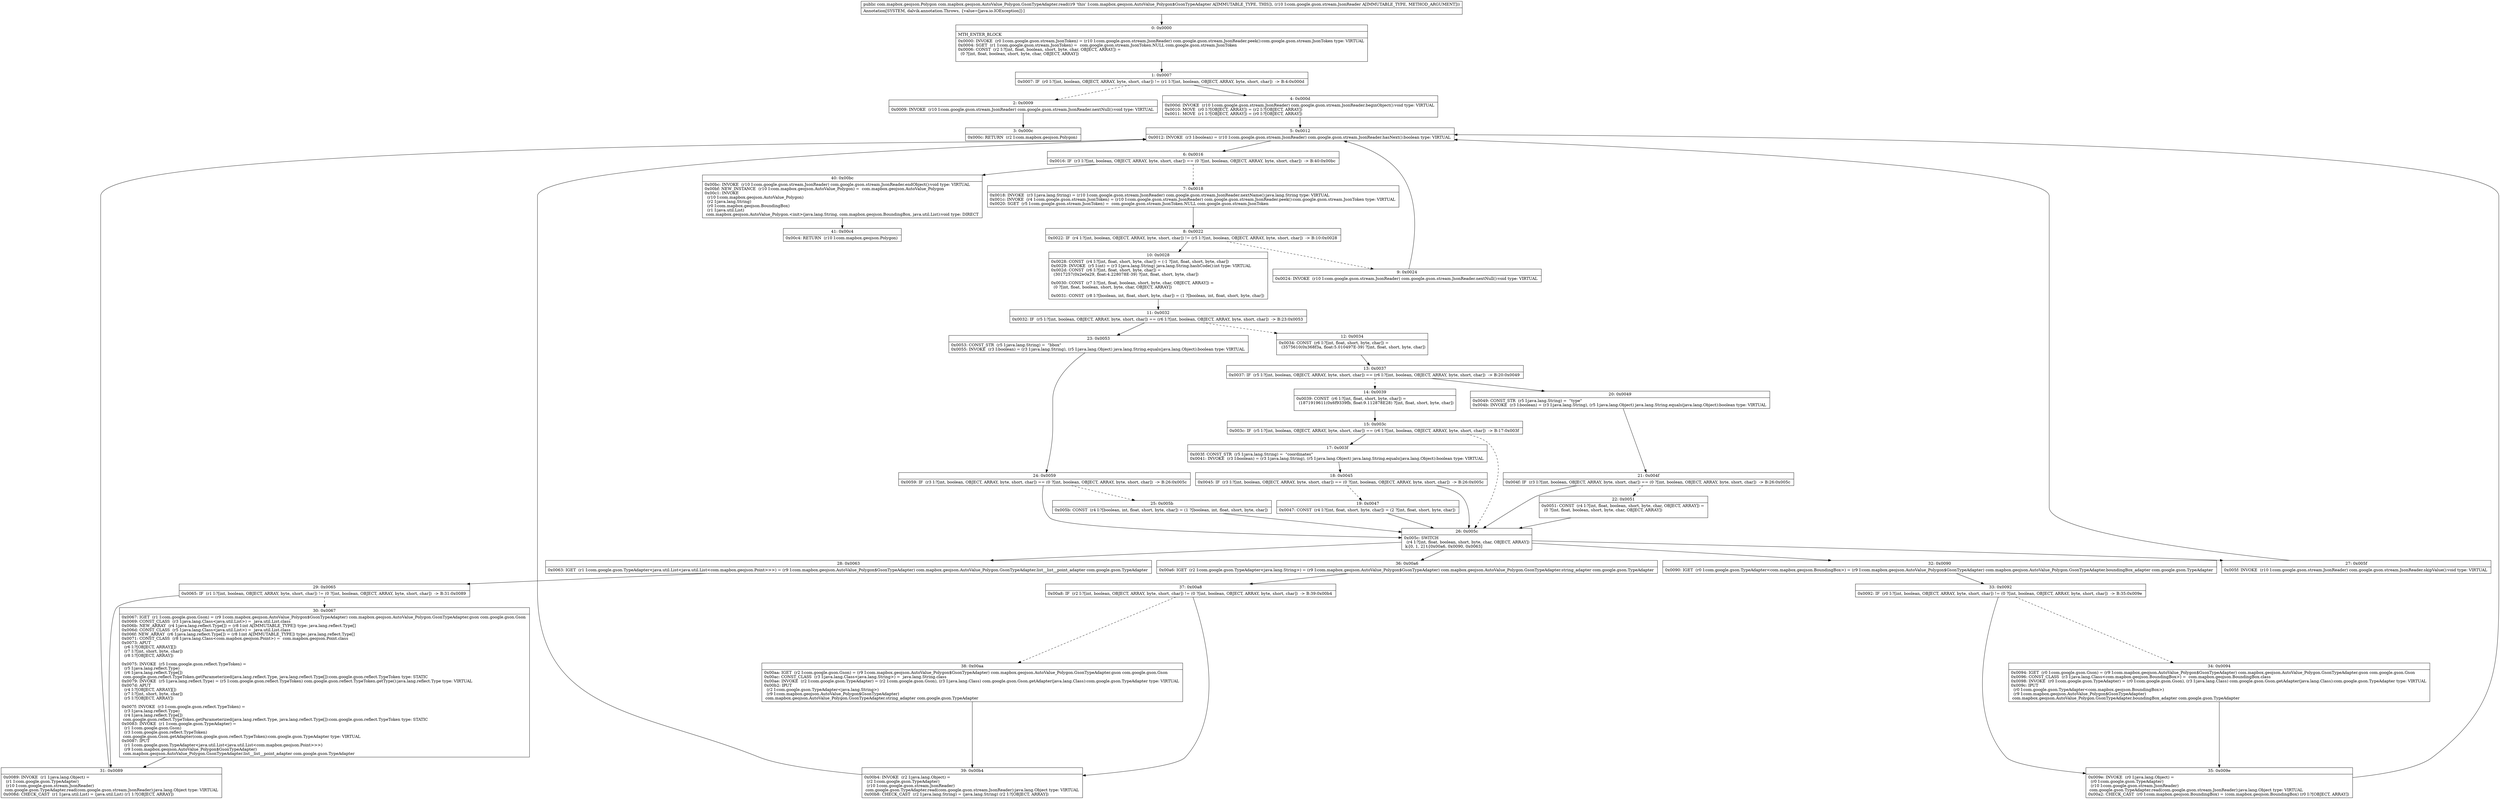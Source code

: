 digraph "CFG forcom.mapbox.geojson.AutoValue_Polygon.GsonTypeAdapter.read(Lcom\/google\/gson\/stream\/JsonReader;)Lcom\/mapbox\/geojson\/Polygon;" {
Node_0 [shape=record,label="{0\:\ 0x0000|MTH_ENTER_BLOCK\l|0x0000: INVOKE  (r0 I:com.google.gson.stream.JsonToken) = (r10 I:com.google.gson.stream.JsonReader) com.google.gson.stream.JsonReader.peek():com.google.gson.stream.JsonToken type: VIRTUAL \l0x0004: SGET  (r1 I:com.google.gson.stream.JsonToken) =  com.google.gson.stream.JsonToken.NULL com.google.gson.stream.JsonToken \l0x0006: CONST  (r2 I:?[int, float, boolean, short, byte, char, OBJECT, ARRAY]) = \l  (0 ?[int, float, boolean, short, byte, char, OBJECT, ARRAY])\l \l}"];
Node_1 [shape=record,label="{1\:\ 0x0007|0x0007: IF  (r0 I:?[int, boolean, OBJECT, ARRAY, byte, short, char]) != (r1 I:?[int, boolean, OBJECT, ARRAY, byte, short, char])  \-\> B:4:0x000d \l}"];
Node_2 [shape=record,label="{2\:\ 0x0009|0x0009: INVOKE  (r10 I:com.google.gson.stream.JsonReader) com.google.gson.stream.JsonReader.nextNull():void type: VIRTUAL \l}"];
Node_3 [shape=record,label="{3\:\ 0x000c|0x000c: RETURN  (r2 I:com.mapbox.geojson.Polygon) \l}"];
Node_4 [shape=record,label="{4\:\ 0x000d|0x000d: INVOKE  (r10 I:com.google.gson.stream.JsonReader) com.google.gson.stream.JsonReader.beginObject():void type: VIRTUAL \l0x0010: MOVE  (r0 I:?[OBJECT, ARRAY]) = (r2 I:?[OBJECT, ARRAY]) \l0x0011: MOVE  (r1 I:?[OBJECT, ARRAY]) = (r0 I:?[OBJECT, ARRAY]) \l}"];
Node_5 [shape=record,label="{5\:\ 0x0012|0x0012: INVOKE  (r3 I:boolean) = (r10 I:com.google.gson.stream.JsonReader) com.google.gson.stream.JsonReader.hasNext():boolean type: VIRTUAL \l}"];
Node_6 [shape=record,label="{6\:\ 0x0016|0x0016: IF  (r3 I:?[int, boolean, OBJECT, ARRAY, byte, short, char]) == (0 ?[int, boolean, OBJECT, ARRAY, byte, short, char])  \-\> B:40:0x00bc \l}"];
Node_7 [shape=record,label="{7\:\ 0x0018|0x0018: INVOKE  (r3 I:java.lang.String) = (r10 I:com.google.gson.stream.JsonReader) com.google.gson.stream.JsonReader.nextName():java.lang.String type: VIRTUAL \l0x001c: INVOKE  (r4 I:com.google.gson.stream.JsonToken) = (r10 I:com.google.gson.stream.JsonReader) com.google.gson.stream.JsonReader.peek():com.google.gson.stream.JsonToken type: VIRTUAL \l0x0020: SGET  (r5 I:com.google.gson.stream.JsonToken) =  com.google.gson.stream.JsonToken.NULL com.google.gson.stream.JsonToken \l}"];
Node_8 [shape=record,label="{8\:\ 0x0022|0x0022: IF  (r4 I:?[int, boolean, OBJECT, ARRAY, byte, short, char]) != (r5 I:?[int, boolean, OBJECT, ARRAY, byte, short, char])  \-\> B:10:0x0028 \l}"];
Node_9 [shape=record,label="{9\:\ 0x0024|0x0024: INVOKE  (r10 I:com.google.gson.stream.JsonReader) com.google.gson.stream.JsonReader.nextNull():void type: VIRTUAL \l}"];
Node_10 [shape=record,label="{10\:\ 0x0028|0x0028: CONST  (r4 I:?[int, float, short, byte, char]) = (\-1 ?[int, float, short, byte, char]) \l0x0029: INVOKE  (r5 I:int) = (r3 I:java.lang.String) java.lang.String.hashCode():int type: VIRTUAL \l0x002d: CONST  (r6 I:?[int, float, short, byte, char]) = \l  (3017257(0x2e0a29, float:4.228078E\-39) ?[int, float, short, byte, char])\l \l0x0030: CONST  (r7 I:?[int, float, boolean, short, byte, char, OBJECT, ARRAY]) = \l  (0 ?[int, float, boolean, short, byte, char, OBJECT, ARRAY])\l \l0x0031: CONST  (r8 I:?[boolean, int, float, short, byte, char]) = (1 ?[boolean, int, float, short, byte, char]) \l}"];
Node_11 [shape=record,label="{11\:\ 0x0032|0x0032: IF  (r5 I:?[int, boolean, OBJECT, ARRAY, byte, short, char]) == (r6 I:?[int, boolean, OBJECT, ARRAY, byte, short, char])  \-\> B:23:0x0053 \l}"];
Node_12 [shape=record,label="{12\:\ 0x0034|0x0034: CONST  (r6 I:?[int, float, short, byte, char]) = \l  (3575610(0x368f3a, float:5.010497E\-39) ?[int, float, short, byte, char])\l \l}"];
Node_13 [shape=record,label="{13\:\ 0x0037|0x0037: IF  (r5 I:?[int, boolean, OBJECT, ARRAY, byte, short, char]) == (r6 I:?[int, boolean, OBJECT, ARRAY, byte, short, char])  \-\> B:20:0x0049 \l}"];
Node_14 [shape=record,label="{14\:\ 0x0039|0x0039: CONST  (r6 I:?[int, float, short, byte, char]) = \l  (1871919611(0x6f9339fb, float:9.112878E28) ?[int, float, short, byte, char])\l \l}"];
Node_15 [shape=record,label="{15\:\ 0x003c|0x003c: IF  (r5 I:?[int, boolean, OBJECT, ARRAY, byte, short, char]) == (r6 I:?[int, boolean, OBJECT, ARRAY, byte, short, char])  \-\> B:17:0x003f \l}"];
Node_17 [shape=record,label="{17\:\ 0x003f|0x003f: CONST_STR  (r5 I:java.lang.String) =  \"coordinates\" \l0x0041: INVOKE  (r3 I:boolean) = (r3 I:java.lang.String), (r5 I:java.lang.Object) java.lang.String.equals(java.lang.Object):boolean type: VIRTUAL \l}"];
Node_18 [shape=record,label="{18\:\ 0x0045|0x0045: IF  (r3 I:?[int, boolean, OBJECT, ARRAY, byte, short, char]) == (0 ?[int, boolean, OBJECT, ARRAY, byte, short, char])  \-\> B:26:0x005c \l}"];
Node_19 [shape=record,label="{19\:\ 0x0047|0x0047: CONST  (r4 I:?[int, float, short, byte, char]) = (2 ?[int, float, short, byte, char]) \l}"];
Node_20 [shape=record,label="{20\:\ 0x0049|0x0049: CONST_STR  (r5 I:java.lang.String) =  \"type\" \l0x004b: INVOKE  (r3 I:boolean) = (r3 I:java.lang.String), (r5 I:java.lang.Object) java.lang.String.equals(java.lang.Object):boolean type: VIRTUAL \l}"];
Node_21 [shape=record,label="{21\:\ 0x004f|0x004f: IF  (r3 I:?[int, boolean, OBJECT, ARRAY, byte, short, char]) == (0 ?[int, boolean, OBJECT, ARRAY, byte, short, char])  \-\> B:26:0x005c \l}"];
Node_22 [shape=record,label="{22\:\ 0x0051|0x0051: CONST  (r4 I:?[int, float, boolean, short, byte, char, OBJECT, ARRAY]) = \l  (0 ?[int, float, boolean, short, byte, char, OBJECT, ARRAY])\l \l}"];
Node_23 [shape=record,label="{23\:\ 0x0053|0x0053: CONST_STR  (r5 I:java.lang.String) =  \"bbox\" \l0x0055: INVOKE  (r3 I:boolean) = (r3 I:java.lang.String), (r5 I:java.lang.Object) java.lang.String.equals(java.lang.Object):boolean type: VIRTUAL \l}"];
Node_24 [shape=record,label="{24\:\ 0x0059|0x0059: IF  (r3 I:?[int, boolean, OBJECT, ARRAY, byte, short, char]) == (0 ?[int, boolean, OBJECT, ARRAY, byte, short, char])  \-\> B:26:0x005c \l}"];
Node_25 [shape=record,label="{25\:\ 0x005b|0x005b: CONST  (r4 I:?[boolean, int, float, short, byte, char]) = (1 ?[boolean, int, float, short, byte, char]) \l}"];
Node_26 [shape=record,label="{26\:\ 0x005c|0x005c: SWITCH  \l  (r4 I:?[int, float, boolean, short, byte, char, OBJECT, ARRAY])\l k:[0, 1, 2] t:[0x00a6, 0x0090, 0x0063] \l}"];
Node_27 [shape=record,label="{27\:\ 0x005f|0x005f: INVOKE  (r10 I:com.google.gson.stream.JsonReader) com.google.gson.stream.JsonReader.skipValue():void type: VIRTUAL \l}"];
Node_28 [shape=record,label="{28\:\ 0x0063|0x0063: IGET  (r1 I:com.google.gson.TypeAdapter\<java.util.List\<java.util.List\<com.mapbox.geojson.Point\>\>\>) = (r9 I:com.mapbox.geojson.AutoValue_Polygon$GsonTypeAdapter) com.mapbox.geojson.AutoValue_Polygon.GsonTypeAdapter.list__list__point_adapter com.google.gson.TypeAdapter \l}"];
Node_29 [shape=record,label="{29\:\ 0x0065|0x0065: IF  (r1 I:?[int, boolean, OBJECT, ARRAY, byte, short, char]) != (0 ?[int, boolean, OBJECT, ARRAY, byte, short, char])  \-\> B:31:0x0089 \l}"];
Node_30 [shape=record,label="{30\:\ 0x0067|0x0067: IGET  (r1 I:com.google.gson.Gson) = (r9 I:com.mapbox.geojson.AutoValue_Polygon$GsonTypeAdapter) com.mapbox.geojson.AutoValue_Polygon.GsonTypeAdapter.gson com.google.gson.Gson \l0x0069: CONST_CLASS  (r3 I:java.lang.Class\<java.util.List\>) =  java.util.List.class \l0x006b: NEW_ARRAY  (r4 I:java.lang.reflect.Type[]) = (r8 I:int A[IMMUTABLE_TYPE]) type: java.lang.reflect.Type[] \l0x006d: CONST_CLASS  (r5 I:java.lang.Class\<java.util.List\>) =  java.util.List.class \l0x006f: NEW_ARRAY  (r6 I:java.lang.reflect.Type[]) = (r8 I:int A[IMMUTABLE_TYPE]) type: java.lang.reflect.Type[] \l0x0071: CONST_CLASS  (r8 I:java.lang.Class\<com.mapbox.geojson.Point\>) =  com.mapbox.geojson.Point.class \l0x0073: APUT  \l  (r6 I:?[OBJECT, ARRAY][])\l  (r7 I:?[int, short, byte, char])\l  (r8 I:?[OBJECT, ARRAY])\l \l0x0075: INVOKE  (r5 I:com.google.gson.reflect.TypeToken) = \l  (r5 I:java.lang.reflect.Type)\l  (r6 I:java.lang.reflect.Type[])\l com.google.gson.reflect.TypeToken.getParameterized(java.lang.reflect.Type, java.lang.reflect.Type[]):com.google.gson.reflect.TypeToken type: STATIC \l0x0079: INVOKE  (r5 I:java.lang.reflect.Type) = (r5 I:com.google.gson.reflect.TypeToken) com.google.gson.reflect.TypeToken.getType():java.lang.reflect.Type type: VIRTUAL \l0x007d: APUT  \l  (r4 I:?[OBJECT, ARRAY][])\l  (r7 I:?[int, short, byte, char])\l  (r5 I:?[OBJECT, ARRAY])\l \l0x007f: INVOKE  (r3 I:com.google.gson.reflect.TypeToken) = \l  (r3 I:java.lang.reflect.Type)\l  (r4 I:java.lang.reflect.Type[])\l com.google.gson.reflect.TypeToken.getParameterized(java.lang.reflect.Type, java.lang.reflect.Type[]):com.google.gson.reflect.TypeToken type: STATIC \l0x0083: INVOKE  (r1 I:com.google.gson.TypeAdapter) = \l  (r1 I:com.google.gson.Gson)\l  (r3 I:com.google.gson.reflect.TypeToken)\l com.google.gson.Gson.getAdapter(com.google.gson.reflect.TypeToken):com.google.gson.TypeAdapter type: VIRTUAL \l0x0087: IPUT  \l  (r1 I:com.google.gson.TypeAdapter\<java.util.List\<java.util.List\<com.mapbox.geojson.Point\>\>\>)\l  (r9 I:com.mapbox.geojson.AutoValue_Polygon$GsonTypeAdapter)\l com.mapbox.geojson.AutoValue_Polygon.GsonTypeAdapter.list__list__point_adapter com.google.gson.TypeAdapter \l}"];
Node_31 [shape=record,label="{31\:\ 0x0089|0x0089: INVOKE  (r1 I:java.lang.Object) = \l  (r1 I:com.google.gson.TypeAdapter)\l  (r10 I:com.google.gson.stream.JsonReader)\l com.google.gson.TypeAdapter.read(com.google.gson.stream.JsonReader):java.lang.Object type: VIRTUAL \l0x008d: CHECK_CAST  (r1 I:java.util.List) = (java.util.List) (r1 I:?[OBJECT, ARRAY]) \l}"];
Node_32 [shape=record,label="{32\:\ 0x0090|0x0090: IGET  (r0 I:com.google.gson.TypeAdapter\<com.mapbox.geojson.BoundingBox\>) = (r9 I:com.mapbox.geojson.AutoValue_Polygon$GsonTypeAdapter) com.mapbox.geojson.AutoValue_Polygon.GsonTypeAdapter.boundingBox_adapter com.google.gson.TypeAdapter \l}"];
Node_33 [shape=record,label="{33\:\ 0x0092|0x0092: IF  (r0 I:?[int, boolean, OBJECT, ARRAY, byte, short, char]) != (0 ?[int, boolean, OBJECT, ARRAY, byte, short, char])  \-\> B:35:0x009e \l}"];
Node_34 [shape=record,label="{34\:\ 0x0094|0x0094: IGET  (r0 I:com.google.gson.Gson) = (r9 I:com.mapbox.geojson.AutoValue_Polygon$GsonTypeAdapter) com.mapbox.geojson.AutoValue_Polygon.GsonTypeAdapter.gson com.google.gson.Gson \l0x0096: CONST_CLASS  (r3 I:java.lang.Class\<com.mapbox.geojson.BoundingBox\>) =  com.mapbox.geojson.BoundingBox.class \l0x0098: INVOKE  (r0 I:com.google.gson.TypeAdapter) = (r0 I:com.google.gson.Gson), (r3 I:java.lang.Class) com.google.gson.Gson.getAdapter(java.lang.Class):com.google.gson.TypeAdapter type: VIRTUAL \l0x009c: IPUT  \l  (r0 I:com.google.gson.TypeAdapter\<com.mapbox.geojson.BoundingBox\>)\l  (r9 I:com.mapbox.geojson.AutoValue_Polygon$GsonTypeAdapter)\l com.mapbox.geojson.AutoValue_Polygon.GsonTypeAdapter.boundingBox_adapter com.google.gson.TypeAdapter \l}"];
Node_35 [shape=record,label="{35\:\ 0x009e|0x009e: INVOKE  (r0 I:java.lang.Object) = \l  (r0 I:com.google.gson.TypeAdapter)\l  (r10 I:com.google.gson.stream.JsonReader)\l com.google.gson.TypeAdapter.read(com.google.gson.stream.JsonReader):java.lang.Object type: VIRTUAL \l0x00a2: CHECK_CAST  (r0 I:com.mapbox.geojson.BoundingBox) = (com.mapbox.geojson.BoundingBox) (r0 I:?[OBJECT, ARRAY]) \l}"];
Node_36 [shape=record,label="{36\:\ 0x00a6|0x00a6: IGET  (r2 I:com.google.gson.TypeAdapter\<java.lang.String\>) = (r9 I:com.mapbox.geojson.AutoValue_Polygon$GsonTypeAdapter) com.mapbox.geojson.AutoValue_Polygon.GsonTypeAdapter.string_adapter com.google.gson.TypeAdapter \l}"];
Node_37 [shape=record,label="{37\:\ 0x00a8|0x00a8: IF  (r2 I:?[int, boolean, OBJECT, ARRAY, byte, short, char]) != (0 ?[int, boolean, OBJECT, ARRAY, byte, short, char])  \-\> B:39:0x00b4 \l}"];
Node_38 [shape=record,label="{38\:\ 0x00aa|0x00aa: IGET  (r2 I:com.google.gson.Gson) = (r9 I:com.mapbox.geojson.AutoValue_Polygon$GsonTypeAdapter) com.mapbox.geojson.AutoValue_Polygon.GsonTypeAdapter.gson com.google.gson.Gson \l0x00ac: CONST_CLASS  (r3 I:java.lang.Class\<java.lang.String\>) =  java.lang.String.class \l0x00ae: INVOKE  (r2 I:com.google.gson.TypeAdapter) = (r2 I:com.google.gson.Gson), (r3 I:java.lang.Class) com.google.gson.Gson.getAdapter(java.lang.Class):com.google.gson.TypeAdapter type: VIRTUAL \l0x00b2: IPUT  \l  (r2 I:com.google.gson.TypeAdapter\<java.lang.String\>)\l  (r9 I:com.mapbox.geojson.AutoValue_Polygon$GsonTypeAdapter)\l com.mapbox.geojson.AutoValue_Polygon.GsonTypeAdapter.string_adapter com.google.gson.TypeAdapter \l}"];
Node_39 [shape=record,label="{39\:\ 0x00b4|0x00b4: INVOKE  (r2 I:java.lang.Object) = \l  (r2 I:com.google.gson.TypeAdapter)\l  (r10 I:com.google.gson.stream.JsonReader)\l com.google.gson.TypeAdapter.read(com.google.gson.stream.JsonReader):java.lang.Object type: VIRTUAL \l0x00b8: CHECK_CAST  (r2 I:java.lang.String) = (java.lang.String) (r2 I:?[OBJECT, ARRAY]) \l}"];
Node_40 [shape=record,label="{40\:\ 0x00bc|0x00bc: INVOKE  (r10 I:com.google.gson.stream.JsonReader) com.google.gson.stream.JsonReader.endObject():void type: VIRTUAL \l0x00bf: NEW_INSTANCE  (r10 I:com.mapbox.geojson.AutoValue_Polygon) =  com.mapbox.geojson.AutoValue_Polygon \l0x00c1: INVOKE  \l  (r10 I:com.mapbox.geojson.AutoValue_Polygon)\l  (r2 I:java.lang.String)\l  (r0 I:com.mapbox.geojson.BoundingBox)\l  (r1 I:java.util.List)\l com.mapbox.geojson.AutoValue_Polygon.\<init\>(java.lang.String, com.mapbox.geojson.BoundingBox, java.util.List):void type: DIRECT \l}"];
Node_41 [shape=record,label="{41\:\ 0x00c4|0x00c4: RETURN  (r10 I:com.mapbox.geojson.Polygon) \l}"];
MethodNode[shape=record,label="{public com.mapbox.geojson.Polygon com.mapbox.geojson.AutoValue_Polygon.GsonTypeAdapter.read((r9 'this' I:com.mapbox.geojson.AutoValue_Polygon$GsonTypeAdapter A[IMMUTABLE_TYPE, THIS]), (r10 I:com.google.gson.stream.JsonReader A[IMMUTABLE_TYPE, METHOD_ARGUMENT]))  | Annotation[SYSTEM, dalvik.annotation.Throws, \{value=[java.io.IOException]\}]\l}"];
MethodNode -> Node_0;
Node_0 -> Node_1;
Node_1 -> Node_2[style=dashed];
Node_1 -> Node_4;
Node_2 -> Node_3;
Node_4 -> Node_5;
Node_5 -> Node_6;
Node_6 -> Node_7[style=dashed];
Node_6 -> Node_40;
Node_7 -> Node_8;
Node_8 -> Node_9[style=dashed];
Node_8 -> Node_10;
Node_9 -> Node_5;
Node_10 -> Node_11;
Node_11 -> Node_12[style=dashed];
Node_11 -> Node_23;
Node_12 -> Node_13;
Node_13 -> Node_14[style=dashed];
Node_13 -> Node_20;
Node_14 -> Node_15;
Node_15 -> Node_17;
Node_15 -> Node_26[style=dashed];
Node_17 -> Node_18;
Node_18 -> Node_19[style=dashed];
Node_18 -> Node_26;
Node_19 -> Node_26;
Node_20 -> Node_21;
Node_21 -> Node_22[style=dashed];
Node_21 -> Node_26;
Node_22 -> Node_26;
Node_23 -> Node_24;
Node_24 -> Node_25[style=dashed];
Node_24 -> Node_26;
Node_25 -> Node_26;
Node_26 -> Node_27;
Node_26 -> Node_28;
Node_26 -> Node_32;
Node_26 -> Node_36;
Node_27 -> Node_5;
Node_28 -> Node_29;
Node_29 -> Node_30[style=dashed];
Node_29 -> Node_31;
Node_30 -> Node_31;
Node_31 -> Node_5;
Node_32 -> Node_33;
Node_33 -> Node_34[style=dashed];
Node_33 -> Node_35;
Node_34 -> Node_35;
Node_35 -> Node_5;
Node_36 -> Node_37;
Node_37 -> Node_38[style=dashed];
Node_37 -> Node_39;
Node_38 -> Node_39;
Node_39 -> Node_5;
Node_40 -> Node_41;
}

